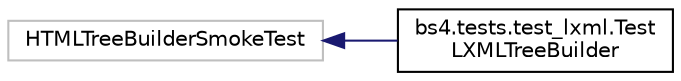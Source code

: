 digraph "Graphical Class Hierarchy"
{
 // LATEX_PDF_SIZE
  edge [fontname="Helvetica",fontsize="10",labelfontname="Helvetica",labelfontsize="10"];
  node [fontname="Helvetica",fontsize="10",shape=record];
  rankdir="LR";
  Node16168 [label="HTMLTreeBuilderSmokeTest",height=0.2,width=0.4,color="grey75", fillcolor="white", style="filled",tooltip=" "];
  Node16168 -> Node0 [dir="back",color="midnightblue",fontsize="10",style="solid",fontname="Helvetica"];
  Node0 [label="bs4.tests.test_lxml.Test\lLXMLTreeBuilder",height=0.2,width=0.4,color="black", fillcolor="white", style="filled",URL="$classbs4_1_1tests_1_1test__lxml_1_1TestLXMLTreeBuilder.html",tooltip=" "];
}
